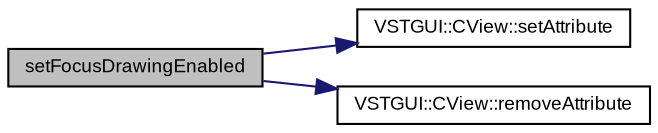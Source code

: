 digraph "setFocusDrawingEnabled"
{
  bgcolor="transparent";
  edge [fontname="Arial",fontsize="9",labelfontname="Arial",labelfontsize="9"];
  node [fontname="Arial",fontsize="9",shape=record];
  rankdir="LR";
  Node1 [label="setFocusDrawingEnabled",height=0.2,width=0.4,color="black", fillcolor="grey75", style="filled" fontcolor="black"];
  Node1 -> Node2 [color="midnightblue",fontsize="9",style="solid",fontname="Arial"];
  Node2 [label="VSTGUI::CView::setAttribute",height=0.2,width=0.4,color="black",URL="$class_v_s_t_g_u_i_1_1_c_view.html#a1fe53948e356f854b091b1cd35c512db",tooltip="set an attribute "];
  Node1 -> Node3 [color="midnightblue",fontsize="9",style="solid",fontname="Arial"];
  Node3 [label="VSTGUI::CView::removeAttribute",height=0.2,width=0.4,color="black",URL="$class_v_s_t_g_u_i_1_1_c_view.html#ae0cd41adfb11745650b23cfff1dde454",tooltip="remove an attribute "];
}
